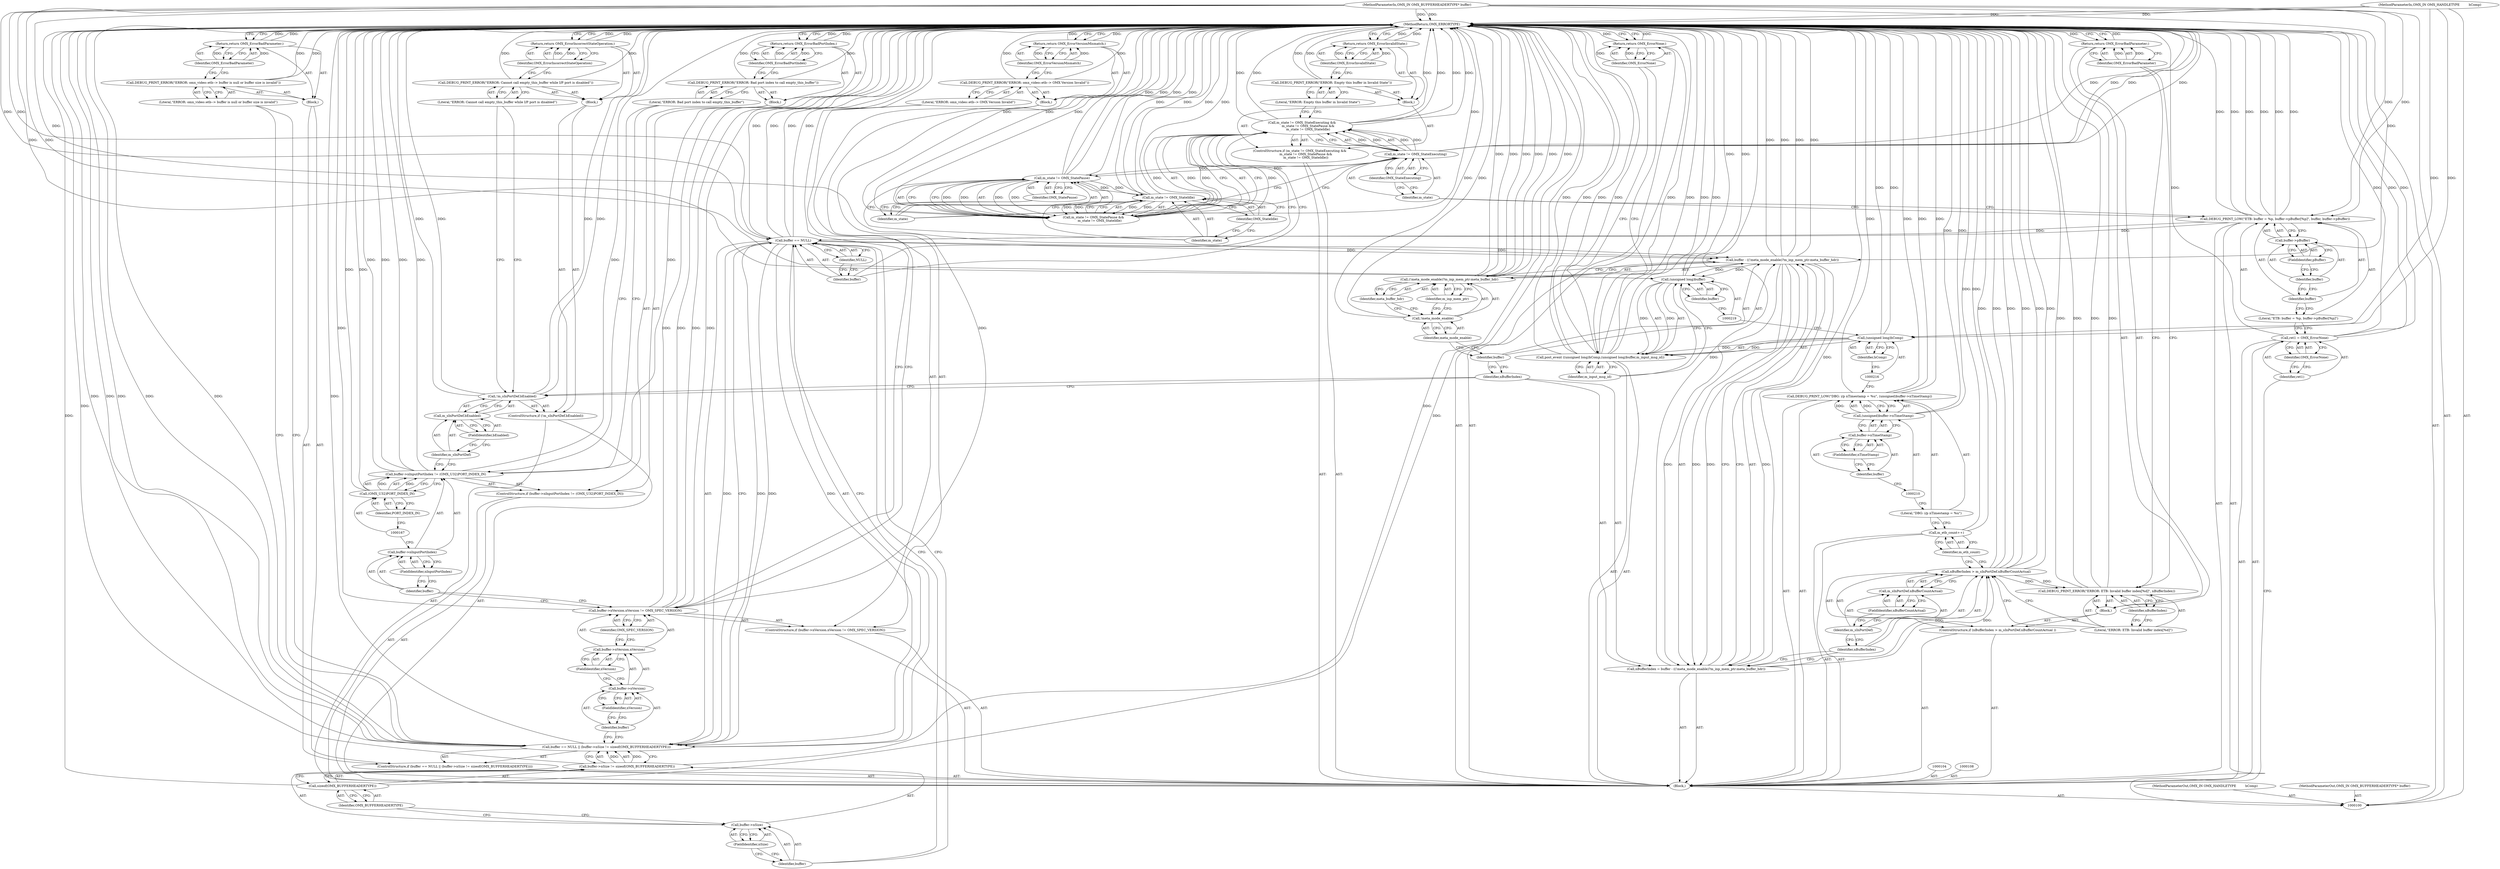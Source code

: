 digraph "0_Android_4ed06d14080d8667d5be14eed200e378cba78345" {
"1000224" [label="(MethodReturn,OMX_ERRORTYPE)"];
"1000101" [label="(MethodParameterIn,OMX_IN OMX_HANDLETYPE         hComp)"];
"1000317" [label="(MethodParameterOut,OMX_IN OMX_HANDLETYPE         hComp)"];
"1000120" [label="(Call,m_state != OMX_StatePause &&\n            m_state != OMX_StateIdle)"];
"1000121" [label="(Call,m_state != OMX_StatePause)"];
"1000122" [label="(Identifier,m_state)"];
"1000123" [label="(Identifier,OMX_StatePause)"];
"1000124" [label="(Call,m_state != OMX_StateIdle)"];
"1000125" [label="(Identifier,m_state)"];
"1000126" [label="(Identifier,OMX_StateIdle)"];
"1000127" [label="(Block,)"];
"1000129" [label="(Literal,\"ERROR: Empty this buffer in Invalid State\")"];
"1000128" [label="(Call,DEBUG_PRINT_ERROR(\"ERROR: Empty this buffer in Invalid State\"))"];
"1000131" [label="(Identifier,OMX_ErrorInvalidState)"];
"1000130" [label="(Return,return OMX_ErrorInvalidState;)"];
"1000132" [label="(ControlStructure,if (buffer == NULL || (buffer->nSize != sizeof(OMX_BUFFERHEADERTYPE))))"];
"1000136" [label="(Identifier,NULL)"];
"1000137" [label="(Call,buffer->nSize != sizeof(OMX_BUFFERHEADERTYPE))"];
"1000138" [label="(Call,buffer->nSize)"];
"1000139" [label="(Identifier,buffer)"];
"1000140" [label="(FieldIdentifier,nSize)"];
"1000141" [label="(Call,sizeof(OMX_BUFFERHEADERTYPE))"];
"1000142" [label="(Identifier,OMX_BUFFERHEADERTYPE)"];
"1000133" [label="(Call,buffer == NULL || (buffer->nSize != sizeof(OMX_BUFFERHEADERTYPE)))"];
"1000134" [label="(Call,buffer == NULL)"];
"1000135" [label="(Identifier,buffer)"];
"1000143" [label="(Block,)"];
"1000145" [label="(Literal,\"ERROR: omx_video::etb--> buffer is null or buffer size is invalid\")"];
"1000144" [label="(Call,DEBUG_PRINT_ERROR(\"ERROR: omx_video::etb--> buffer is null or buffer size is invalid\"))"];
"1000146" [label="(Return,return OMX_ErrorBadParameter;)"];
"1000147" [label="(Identifier,OMX_ErrorBadParameter)"];
"1000102" [label="(MethodParameterIn,OMX_IN OMX_BUFFERHEADERTYPE* buffer)"];
"1000318" [label="(MethodParameterOut,OMX_IN OMX_BUFFERHEADERTYPE* buffer)"];
"1000148" [label="(ControlStructure,if (buffer->nVersion.nVersion != OMX_SPEC_VERSION))"];
"1000153" [label="(FieldIdentifier,nVersion)"];
"1000154" [label="(FieldIdentifier,nVersion)"];
"1000155" [label="(Identifier,OMX_SPEC_VERSION)"];
"1000149" [label="(Call,buffer->nVersion.nVersion != OMX_SPEC_VERSION)"];
"1000150" [label="(Call,buffer->nVersion.nVersion)"];
"1000151" [label="(Call,buffer->nVersion)"];
"1000152" [label="(Identifier,buffer)"];
"1000156" [label="(Block,)"];
"1000158" [label="(Literal,\"ERROR: omx_video::etb--> OMX Version Invalid\")"];
"1000157" [label="(Call,DEBUG_PRINT_ERROR(\"ERROR: omx_video::etb--> OMX Version Invalid\"))"];
"1000159" [label="(Return,return OMX_ErrorVersionMismatch;)"];
"1000160" [label="(Identifier,OMX_ErrorVersionMismatch)"];
"1000161" [label="(ControlStructure,if (buffer->nInputPortIndex != (OMX_U32)PORT_INDEX_IN))"];
"1000165" [label="(FieldIdentifier,nInputPortIndex)"];
"1000166" [label="(Call,(OMX_U32)PORT_INDEX_IN)"];
"1000168" [label="(Identifier,PORT_INDEX_IN)"];
"1000162" [label="(Call,buffer->nInputPortIndex != (OMX_U32)PORT_INDEX_IN)"];
"1000163" [label="(Call,buffer->nInputPortIndex)"];
"1000164" [label="(Identifier,buffer)"];
"1000169" [label="(Block,)"];
"1000171" [label="(Literal,\"ERROR: Bad port index to call empty_this_buffer\")"];
"1000170" [label="(Call,DEBUG_PRINT_ERROR(\"ERROR: Bad port index to call empty_this_buffer\"))"];
"1000172" [label="(Return,return OMX_ErrorBadPortIndex;)"];
"1000173" [label="(Identifier,OMX_ErrorBadPortIndex)"];
"1000103" [label="(Block,)"];
"1000174" [label="(ControlStructure,if (!m_sInPortDef.bEnabled))"];
"1000178" [label="(FieldIdentifier,bEnabled)"];
"1000179" [label="(Block,)"];
"1000175" [label="(Call,!m_sInPortDef.bEnabled)"];
"1000176" [label="(Call,m_sInPortDef.bEnabled)"];
"1000177" [label="(Identifier,m_sInPortDef)"];
"1000181" [label="(Literal,\"ERROR: Cannot call empty_this_buffer while I/P port is disabled\")"];
"1000180" [label="(Call,DEBUG_PRINT_ERROR(\"ERROR: Cannot call empty_this_buffer while I/P port is disabled\"))"];
"1000182" [label="(Return,return OMX_ErrorIncorrectStateOperation;)"];
"1000183" [label="(Identifier,OMX_ErrorIncorrectStateOperation)"];
"1000186" [label="(Call,buffer - ((!meta_mode_enable)?m_inp_mem_ptr:meta_buffer_hdr))"];
"1000187" [label="(Identifier,buffer)"];
"1000188" [label="(Call,(!meta_mode_enable)?m_inp_mem_ptr:meta_buffer_hdr)"];
"1000189" [label="(Call,!meta_mode_enable)"];
"1000190" [label="(Identifier,meta_mode_enable)"];
"1000184" [label="(Call,nBufferIndex = buffer - ((!meta_mode_enable)?m_inp_mem_ptr:meta_buffer_hdr))"];
"1000185" [label="(Identifier,nBufferIndex)"];
"1000191" [label="(Identifier,m_inp_mem_ptr)"];
"1000192" [label="(Identifier,meta_buffer_hdr)"];
"1000193" [label="(ControlStructure,if (nBufferIndex > m_sInPortDef.nBufferCountActual ))"];
"1000196" [label="(Call,m_sInPortDef.nBufferCountActual)"];
"1000197" [label="(Identifier,m_sInPortDef)"];
"1000198" [label="(FieldIdentifier,nBufferCountActual)"];
"1000194" [label="(Call,nBufferIndex > m_sInPortDef.nBufferCountActual)"];
"1000195" [label="(Identifier,nBufferIndex)"];
"1000199" [label="(Block,)"];
"1000201" [label="(Literal,\"ERROR: ETB: Invalid buffer index[%d]\")"];
"1000202" [label="(Identifier,nBufferIndex)"];
"1000200" [label="(Call,DEBUG_PRINT_ERROR(\"ERROR: ETB: Invalid buffer index[%d]\", nBufferIndex))"];
"1000203" [label="(Return,return OMX_ErrorBadParameter;)"];
"1000204" [label="(Identifier,OMX_ErrorBadParameter)"];
"1000105" [label="(Call,ret1 = OMX_ErrorNone)"];
"1000106" [label="(Identifier,ret1)"];
"1000107" [label="(Identifier,OMX_ErrorNone)"];
"1000205" [label="(Call,m_etb_count++)"];
"1000206" [label="(Identifier,m_etb_count)"];
"1000208" [label="(Literal,\"DBG: i/p nTimestamp = %u\")"];
"1000207" [label="(Call,DEBUG_PRINT_LOW(\"DBG: i/p nTimestamp = %u\", (unsigned)buffer->nTimeStamp))"];
"1000209" [label="(Call,(unsigned)buffer->nTimeStamp)"];
"1000211" [label="(Call,buffer->nTimeStamp)"];
"1000212" [label="(Identifier,buffer)"];
"1000213" [label="(FieldIdentifier,nTimeStamp)"];
"1000215" [label="(Call,(unsigned long)hComp)"];
"1000217" [label="(Identifier,hComp)"];
"1000218" [label="(Call,(unsigned long)buffer)"];
"1000214" [label="(Call,post_event ((unsigned long)hComp,(unsigned long)buffer,m_input_msg_id))"];
"1000220" [label="(Identifier,buffer)"];
"1000221" [label="(Identifier,m_input_msg_id)"];
"1000222" [label="(Return,return OMX_ErrorNone;)"];
"1000223" [label="(Identifier,OMX_ErrorNone)"];
"1000110" [label="(Literal,\"ETB: buffer = %p, buffer->pBuffer[%p]\")"];
"1000109" [label="(Call,DEBUG_PRINT_LOW(\"ETB: buffer = %p, buffer->pBuffer[%p]\", buffer, buffer->pBuffer))"];
"1000111" [label="(Identifier,buffer)"];
"1000112" [label="(Call,buffer->pBuffer)"];
"1000113" [label="(Identifier,buffer)"];
"1000114" [label="(FieldIdentifier,pBuffer)"];
"1000119" [label="(Identifier,OMX_StateExecuting)"];
"1000115" [label="(ControlStructure,if (m_state != OMX_StateExecuting &&\n            m_state != OMX_StatePause &&\n            m_state != OMX_StateIdle))"];
"1000116" [label="(Call,m_state != OMX_StateExecuting &&\n            m_state != OMX_StatePause &&\n            m_state != OMX_StateIdle)"];
"1000117" [label="(Call,m_state != OMX_StateExecuting)"];
"1000118" [label="(Identifier,m_state)"];
"1000224" -> "1000100"  [label="AST: "];
"1000224" -> "1000130"  [label="CFG: "];
"1000224" -> "1000146"  [label="CFG: "];
"1000224" -> "1000159"  [label="CFG: "];
"1000224" -> "1000172"  [label="CFG: "];
"1000224" -> "1000182"  [label="CFG: "];
"1000224" -> "1000203"  [label="CFG: "];
"1000224" -> "1000222"  [label="CFG: "];
"1000146" -> "1000224"  [label="DDG: "];
"1000172" -> "1000224"  [label="DDG: "];
"1000207" -> "1000224"  [label="DDG: "];
"1000207" -> "1000224"  [label="DDG: "];
"1000105" -> "1000224"  [label="DDG: "];
"1000105" -> "1000224"  [label="DDG: "];
"1000189" -> "1000224"  [label="DDG: "];
"1000117" -> "1000224"  [label="DDG: "];
"1000117" -> "1000224"  [label="DDG: "];
"1000186" -> "1000224"  [label="DDG: "];
"1000186" -> "1000224"  [label="DDG: "];
"1000116" -> "1000224"  [label="DDG: "];
"1000116" -> "1000224"  [label="DDG: "];
"1000116" -> "1000224"  [label="DDG: "];
"1000166" -> "1000224"  [label="DDG: "];
"1000184" -> "1000224"  [label="DDG: "];
"1000124" -> "1000224"  [label="DDG: "];
"1000124" -> "1000224"  [label="DDG: "];
"1000141" -> "1000224"  [label="DDG: "];
"1000214" -> "1000224"  [label="DDG: "];
"1000214" -> "1000224"  [label="DDG: "];
"1000214" -> "1000224"  [label="DDG: "];
"1000214" -> "1000224"  [label="DDG: "];
"1000194" -> "1000224"  [label="DDG: "];
"1000194" -> "1000224"  [label="DDG: "];
"1000194" -> "1000224"  [label="DDG: "];
"1000200" -> "1000224"  [label="DDG: "];
"1000200" -> "1000224"  [label="DDG: "];
"1000157" -> "1000224"  [label="DDG: "];
"1000215" -> "1000224"  [label="DDG: "];
"1000188" -> "1000224"  [label="DDG: "];
"1000188" -> "1000224"  [label="DDG: "];
"1000188" -> "1000224"  [label="DDG: "];
"1000205" -> "1000224"  [label="DDG: "];
"1000121" -> "1000224"  [label="DDG: "];
"1000121" -> "1000224"  [label="DDG: "];
"1000162" -> "1000224"  [label="DDG: "];
"1000162" -> "1000224"  [label="DDG: "];
"1000162" -> "1000224"  [label="DDG: "];
"1000149" -> "1000224"  [label="DDG: "];
"1000149" -> "1000224"  [label="DDG: "];
"1000149" -> "1000224"  [label="DDG: "];
"1000144" -> "1000224"  [label="DDG: "];
"1000133" -> "1000224"  [label="DDG: "];
"1000133" -> "1000224"  [label="DDG: "];
"1000133" -> "1000224"  [label="DDG: "];
"1000120" -> "1000224"  [label="DDG: "];
"1000120" -> "1000224"  [label="DDG: "];
"1000180" -> "1000224"  [label="DDG: "];
"1000175" -> "1000224"  [label="DDG: "];
"1000175" -> "1000224"  [label="DDG: "];
"1000102" -> "1000224"  [label="DDG: "];
"1000109" -> "1000224"  [label="DDG: "];
"1000109" -> "1000224"  [label="DDG: "];
"1000109" -> "1000224"  [label="DDG: "];
"1000134" -> "1000224"  [label="DDG: "];
"1000134" -> "1000224"  [label="DDG: "];
"1000101" -> "1000224"  [label="DDG: "];
"1000209" -> "1000224"  [label="DDG: "];
"1000218" -> "1000224"  [label="DDG: "];
"1000170" -> "1000224"  [label="DDG: "];
"1000128" -> "1000224"  [label="DDG: "];
"1000137" -> "1000224"  [label="DDG: "];
"1000130" -> "1000224"  [label="DDG: "];
"1000203" -> "1000224"  [label="DDG: "];
"1000159" -> "1000224"  [label="DDG: "];
"1000182" -> "1000224"  [label="DDG: "];
"1000222" -> "1000224"  [label="DDG: "];
"1000101" -> "1000100"  [label="AST: "];
"1000101" -> "1000224"  [label="DDG: "];
"1000101" -> "1000215"  [label="DDG: "];
"1000317" -> "1000100"  [label="AST: "];
"1000120" -> "1000116"  [label="AST: "];
"1000120" -> "1000121"  [label="CFG: "];
"1000120" -> "1000124"  [label="CFG: "];
"1000121" -> "1000120"  [label="AST: "];
"1000124" -> "1000120"  [label="AST: "];
"1000116" -> "1000120"  [label="CFG: "];
"1000120" -> "1000224"  [label="DDG: "];
"1000120" -> "1000224"  [label="DDG: "];
"1000120" -> "1000116"  [label="DDG: "];
"1000120" -> "1000116"  [label="DDG: "];
"1000121" -> "1000120"  [label="DDG: "];
"1000121" -> "1000120"  [label="DDG: "];
"1000124" -> "1000120"  [label="DDG: "];
"1000124" -> "1000120"  [label="DDG: "];
"1000121" -> "1000120"  [label="AST: "];
"1000121" -> "1000123"  [label="CFG: "];
"1000122" -> "1000121"  [label="AST: "];
"1000123" -> "1000121"  [label="AST: "];
"1000125" -> "1000121"  [label="CFG: "];
"1000120" -> "1000121"  [label="CFG: "];
"1000121" -> "1000224"  [label="DDG: "];
"1000121" -> "1000224"  [label="DDG: "];
"1000121" -> "1000120"  [label="DDG: "];
"1000121" -> "1000120"  [label="DDG: "];
"1000117" -> "1000121"  [label="DDG: "];
"1000121" -> "1000124"  [label="DDG: "];
"1000122" -> "1000121"  [label="AST: "];
"1000122" -> "1000117"  [label="CFG: "];
"1000123" -> "1000122"  [label="CFG: "];
"1000123" -> "1000121"  [label="AST: "];
"1000123" -> "1000122"  [label="CFG: "];
"1000121" -> "1000123"  [label="CFG: "];
"1000124" -> "1000120"  [label="AST: "];
"1000124" -> "1000126"  [label="CFG: "];
"1000125" -> "1000124"  [label="AST: "];
"1000126" -> "1000124"  [label="AST: "];
"1000120" -> "1000124"  [label="CFG: "];
"1000124" -> "1000224"  [label="DDG: "];
"1000124" -> "1000224"  [label="DDG: "];
"1000124" -> "1000120"  [label="DDG: "];
"1000124" -> "1000120"  [label="DDG: "];
"1000121" -> "1000124"  [label="DDG: "];
"1000125" -> "1000124"  [label="AST: "];
"1000125" -> "1000121"  [label="CFG: "];
"1000126" -> "1000125"  [label="CFG: "];
"1000126" -> "1000124"  [label="AST: "];
"1000126" -> "1000125"  [label="CFG: "];
"1000124" -> "1000126"  [label="CFG: "];
"1000127" -> "1000115"  [label="AST: "];
"1000128" -> "1000127"  [label="AST: "];
"1000130" -> "1000127"  [label="AST: "];
"1000129" -> "1000128"  [label="AST: "];
"1000129" -> "1000116"  [label="CFG: "];
"1000128" -> "1000129"  [label="CFG: "];
"1000128" -> "1000127"  [label="AST: "];
"1000128" -> "1000129"  [label="CFG: "];
"1000129" -> "1000128"  [label="AST: "];
"1000131" -> "1000128"  [label="CFG: "];
"1000128" -> "1000224"  [label="DDG: "];
"1000131" -> "1000130"  [label="AST: "];
"1000131" -> "1000128"  [label="CFG: "];
"1000130" -> "1000131"  [label="CFG: "];
"1000131" -> "1000130"  [label="DDG: "];
"1000130" -> "1000127"  [label="AST: "];
"1000130" -> "1000131"  [label="CFG: "];
"1000131" -> "1000130"  [label="AST: "];
"1000224" -> "1000130"  [label="CFG: "];
"1000130" -> "1000224"  [label="DDG: "];
"1000131" -> "1000130"  [label="DDG: "];
"1000132" -> "1000103"  [label="AST: "];
"1000133" -> "1000132"  [label="AST: "];
"1000143" -> "1000132"  [label="AST: "];
"1000136" -> "1000134"  [label="AST: "];
"1000136" -> "1000135"  [label="CFG: "];
"1000134" -> "1000136"  [label="CFG: "];
"1000137" -> "1000133"  [label="AST: "];
"1000137" -> "1000141"  [label="CFG: "];
"1000138" -> "1000137"  [label="AST: "];
"1000141" -> "1000137"  [label="AST: "];
"1000133" -> "1000137"  [label="CFG: "];
"1000137" -> "1000224"  [label="DDG: "];
"1000137" -> "1000133"  [label="DDG: "];
"1000138" -> "1000137"  [label="AST: "];
"1000138" -> "1000140"  [label="CFG: "];
"1000139" -> "1000138"  [label="AST: "];
"1000140" -> "1000138"  [label="AST: "];
"1000142" -> "1000138"  [label="CFG: "];
"1000139" -> "1000138"  [label="AST: "];
"1000139" -> "1000134"  [label="CFG: "];
"1000140" -> "1000139"  [label="CFG: "];
"1000140" -> "1000138"  [label="AST: "];
"1000140" -> "1000139"  [label="CFG: "];
"1000138" -> "1000140"  [label="CFG: "];
"1000141" -> "1000137"  [label="AST: "];
"1000141" -> "1000142"  [label="CFG: "];
"1000142" -> "1000141"  [label="AST: "];
"1000137" -> "1000141"  [label="CFG: "];
"1000141" -> "1000224"  [label="DDG: "];
"1000142" -> "1000141"  [label="AST: "];
"1000142" -> "1000138"  [label="CFG: "];
"1000141" -> "1000142"  [label="CFG: "];
"1000133" -> "1000132"  [label="AST: "];
"1000133" -> "1000134"  [label="CFG: "];
"1000133" -> "1000137"  [label="CFG: "];
"1000134" -> "1000133"  [label="AST: "];
"1000137" -> "1000133"  [label="AST: "];
"1000145" -> "1000133"  [label="CFG: "];
"1000152" -> "1000133"  [label="CFG: "];
"1000133" -> "1000224"  [label="DDG: "];
"1000133" -> "1000224"  [label="DDG: "];
"1000133" -> "1000224"  [label="DDG: "];
"1000134" -> "1000133"  [label="DDG: "];
"1000134" -> "1000133"  [label="DDG: "];
"1000137" -> "1000133"  [label="DDG: "];
"1000134" -> "1000133"  [label="AST: "];
"1000134" -> "1000136"  [label="CFG: "];
"1000135" -> "1000134"  [label="AST: "];
"1000136" -> "1000134"  [label="AST: "];
"1000139" -> "1000134"  [label="CFG: "];
"1000133" -> "1000134"  [label="CFG: "];
"1000134" -> "1000224"  [label="DDG: "];
"1000134" -> "1000224"  [label="DDG: "];
"1000134" -> "1000133"  [label="DDG: "];
"1000134" -> "1000133"  [label="DDG: "];
"1000109" -> "1000134"  [label="DDG: "];
"1000102" -> "1000134"  [label="DDG: "];
"1000134" -> "1000186"  [label="DDG: "];
"1000135" -> "1000134"  [label="AST: "];
"1000135" -> "1000116"  [label="CFG: "];
"1000136" -> "1000135"  [label="CFG: "];
"1000143" -> "1000132"  [label="AST: "];
"1000144" -> "1000143"  [label="AST: "];
"1000146" -> "1000143"  [label="AST: "];
"1000145" -> "1000144"  [label="AST: "];
"1000145" -> "1000133"  [label="CFG: "];
"1000144" -> "1000145"  [label="CFG: "];
"1000144" -> "1000143"  [label="AST: "];
"1000144" -> "1000145"  [label="CFG: "];
"1000145" -> "1000144"  [label="AST: "];
"1000147" -> "1000144"  [label="CFG: "];
"1000144" -> "1000224"  [label="DDG: "];
"1000146" -> "1000143"  [label="AST: "];
"1000146" -> "1000147"  [label="CFG: "];
"1000147" -> "1000146"  [label="AST: "];
"1000224" -> "1000146"  [label="CFG: "];
"1000146" -> "1000224"  [label="DDG: "];
"1000147" -> "1000146"  [label="DDG: "];
"1000147" -> "1000146"  [label="AST: "];
"1000147" -> "1000144"  [label="CFG: "];
"1000146" -> "1000147"  [label="CFG: "];
"1000147" -> "1000146"  [label="DDG: "];
"1000102" -> "1000100"  [label="AST: "];
"1000102" -> "1000224"  [label="DDG: "];
"1000102" -> "1000109"  [label="DDG: "];
"1000102" -> "1000134"  [label="DDG: "];
"1000102" -> "1000186"  [label="DDG: "];
"1000102" -> "1000218"  [label="DDG: "];
"1000318" -> "1000100"  [label="AST: "];
"1000148" -> "1000103"  [label="AST: "];
"1000149" -> "1000148"  [label="AST: "];
"1000156" -> "1000148"  [label="AST: "];
"1000153" -> "1000151"  [label="AST: "];
"1000153" -> "1000152"  [label="CFG: "];
"1000151" -> "1000153"  [label="CFG: "];
"1000154" -> "1000150"  [label="AST: "];
"1000154" -> "1000151"  [label="CFG: "];
"1000150" -> "1000154"  [label="CFG: "];
"1000155" -> "1000149"  [label="AST: "];
"1000155" -> "1000150"  [label="CFG: "];
"1000149" -> "1000155"  [label="CFG: "];
"1000149" -> "1000148"  [label="AST: "];
"1000149" -> "1000155"  [label="CFG: "];
"1000150" -> "1000149"  [label="AST: "];
"1000155" -> "1000149"  [label="AST: "];
"1000158" -> "1000149"  [label="CFG: "];
"1000164" -> "1000149"  [label="CFG: "];
"1000149" -> "1000224"  [label="DDG: "];
"1000149" -> "1000224"  [label="DDG: "];
"1000149" -> "1000224"  [label="DDG: "];
"1000150" -> "1000149"  [label="AST: "];
"1000150" -> "1000154"  [label="CFG: "];
"1000151" -> "1000150"  [label="AST: "];
"1000154" -> "1000150"  [label="AST: "];
"1000155" -> "1000150"  [label="CFG: "];
"1000151" -> "1000150"  [label="AST: "];
"1000151" -> "1000153"  [label="CFG: "];
"1000152" -> "1000151"  [label="AST: "];
"1000153" -> "1000151"  [label="AST: "];
"1000154" -> "1000151"  [label="CFG: "];
"1000152" -> "1000151"  [label="AST: "];
"1000152" -> "1000133"  [label="CFG: "];
"1000153" -> "1000152"  [label="CFG: "];
"1000156" -> "1000148"  [label="AST: "];
"1000157" -> "1000156"  [label="AST: "];
"1000159" -> "1000156"  [label="AST: "];
"1000158" -> "1000157"  [label="AST: "];
"1000158" -> "1000149"  [label="CFG: "];
"1000157" -> "1000158"  [label="CFG: "];
"1000157" -> "1000156"  [label="AST: "];
"1000157" -> "1000158"  [label="CFG: "];
"1000158" -> "1000157"  [label="AST: "];
"1000160" -> "1000157"  [label="CFG: "];
"1000157" -> "1000224"  [label="DDG: "];
"1000159" -> "1000156"  [label="AST: "];
"1000159" -> "1000160"  [label="CFG: "];
"1000160" -> "1000159"  [label="AST: "];
"1000224" -> "1000159"  [label="CFG: "];
"1000159" -> "1000224"  [label="DDG: "];
"1000160" -> "1000159"  [label="DDG: "];
"1000160" -> "1000159"  [label="AST: "];
"1000160" -> "1000157"  [label="CFG: "];
"1000159" -> "1000160"  [label="CFG: "];
"1000160" -> "1000159"  [label="DDG: "];
"1000161" -> "1000103"  [label="AST: "];
"1000162" -> "1000161"  [label="AST: "];
"1000169" -> "1000161"  [label="AST: "];
"1000165" -> "1000163"  [label="AST: "];
"1000165" -> "1000164"  [label="CFG: "];
"1000163" -> "1000165"  [label="CFG: "];
"1000166" -> "1000162"  [label="AST: "];
"1000166" -> "1000168"  [label="CFG: "];
"1000167" -> "1000166"  [label="AST: "];
"1000168" -> "1000166"  [label="AST: "];
"1000162" -> "1000166"  [label="CFG: "];
"1000166" -> "1000224"  [label="DDG: "];
"1000166" -> "1000162"  [label="DDG: "];
"1000168" -> "1000166"  [label="AST: "];
"1000168" -> "1000167"  [label="CFG: "];
"1000166" -> "1000168"  [label="CFG: "];
"1000162" -> "1000161"  [label="AST: "];
"1000162" -> "1000166"  [label="CFG: "];
"1000163" -> "1000162"  [label="AST: "];
"1000166" -> "1000162"  [label="AST: "];
"1000171" -> "1000162"  [label="CFG: "];
"1000177" -> "1000162"  [label="CFG: "];
"1000162" -> "1000224"  [label="DDG: "];
"1000162" -> "1000224"  [label="DDG: "];
"1000162" -> "1000224"  [label="DDG: "];
"1000166" -> "1000162"  [label="DDG: "];
"1000163" -> "1000162"  [label="AST: "];
"1000163" -> "1000165"  [label="CFG: "];
"1000164" -> "1000163"  [label="AST: "];
"1000165" -> "1000163"  [label="AST: "];
"1000167" -> "1000163"  [label="CFG: "];
"1000164" -> "1000163"  [label="AST: "];
"1000164" -> "1000149"  [label="CFG: "];
"1000165" -> "1000164"  [label="CFG: "];
"1000169" -> "1000161"  [label="AST: "];
"1000170" -> "1000169"  [label="AST: "];
"1000172" -> "1000169"  [label="AST: "];
"1000171" -> "1000170"  [label="AST: "];
"1000171" -> "1000162"  [label="CFG: "];
"1000170" -> "1000171"  [label="CFG: "];
"1000170" -> "1000169"  [label="AST: "];
"1000170" -> "1000171"  [label="CFG: "];
"1000171" -> "1000170"  [label="AST: "];
"1000173" -> "1000170"  [label="CFG: "];
"1000170" -> "1000224"  [label="DDG: "];
"1000172" -> "1000169"  [label="AST: "];
"1000172" -> "1000173"  [label="CFG: "];
"1000173" -> "1000172"  [label="AST: "];
"1000224" -> "1000172"  [label="CFG: "];
"1000172" -> "1000224"  [label="DDG: "];
"1000173" -> "1000172"  [label="DDG: "];
"1000173" -> "1000172"  [label="AST: "];
"1000173" -> "1000170"  [label="CFG: "];
"1000172" -> "1000173"  [label="CFG: "];
"1000173" -> "1000172"  [label="DDG: "];
"1000103" -> "1000100"  [label="AST: "];
"1000104" -> "1000103"  [label="AST: "];
"1000105" -> "1000103"  [label="AST: "];
"1000108" -> "1000103"  [label="AST: "];
"1000109" -> "1000103"  [label="AST: "];
"1000115" -> "1000103"  [label="AST: "];
"1000132" -> "1000103"  [label="AST: "];
"1000148" -> "1000103"  [label="AST: "];
"1000161" -> "1000103"  [label="AST: "];
"1000174" -> "1000103"  [label="AST: "];
"1000184" -> "1000103"  [label="AST: "];
"1000193" -> "1000103"  [label="AST: "];
"1000205" -> "1000103"  [label="AST: "];
"1000207" -> "1000103"  [label="AST: "];
"1000214" -> "1000103"  [label="AST: "];
"1000222" -> "1000103"  [label="AST: "];
"1000174" -> "1000103"  [label="AST: "];
"1000175" -> "1000174"  [label="AST: "];
"1000179" -> "1000174"  [label="AST: "];
"1000178" -> "1000176"  [label="AST: "];
"1000178" -> "1000177"  [label="CFG: "];
"1000176" -> "1000178"  [label="CFG: "];
"1000179" -> "1000174"  [label="AST: "];
"1000180" -> "1000179"  [label="AST: "];
"1000182" -> "1000179"  [label="AST: "];
"1000175" -> "1000174"  [label="AST: "];
"1000175" -> "1000176"  [label="CFG: "];
"1000176" -> "1000175"  [label="AST: "];
"1000181" -> "1000175"  [label="CFG: "];
"1000185" -> "1000175"  [label="CFG: "];
"1000175" -> "1000224"  [label="DDG: "];
"1000175" -> "1000224"  [label="DDG: "];
"1000176" -> "1000175"  [label="AST: "];
"1000176" -> "1000178"  [label="CFG: "];
"1000177" -> "1000176"  [label="AST: "];
"1000178" -> "1000176"  [label="AST: "];
"1000175" -> "1000176"  [label="CFG: "];
"1000177" -> "1000176"  [label="AST: "];
"1000177" -> "1000162"  [label="CFG: "];
"1000178" -> "1000177"  [label="CFG: "];
"1000181" -> "1000180"  [label="AST: "];
"1000181" -> "1000175"  [label="CFG: "];
"1000180" -> "1000181"  [label="CFG: "];
"1000180" -> "1000179"  [label="AST: "];
"1000180" -> "1000181"  [label="CFG: "];
"1000181" -> "1000180"  [label="AST: "];
"1000183" -> "1000180"  [label="CFG: "];
"1000180" -> "1000224"  [label="DDG: "];
"1000182" -> "1000179"  [label="AST: "];
"1000182" -> "1000183"  [label="CFG: "];
"1000183" -> "1000182"  [label="AST: "];
"1000224" -> "1000182"  [label="CFG: "];
"1000182" -> "1000224"  [label="DDG: "];
"1000183" -> "1000182"  [label="DDG: "];
"1000183" -> "1000182"  [label="AST: "];
"1000183" -> "1000180"  [label="CFG: "];
"1000182" -> "1000183"  [label="CFG: "];
"1000183" -> "1000182"  [label="DDG: "];
"1000186" -> "1000184"  [label="AST: "];
"1000186" -> "1000188"  [label="CFG: "];
"1000187" -> "1000186"  [label="AST: "];
"1000188" -> "1000186"  [label="AST: "];
"1000184" -> "1000186"  [label="CFG: "];
"1000186" -> "1000224"  [label="DDG: "];
"1000186" -> "1000224"  [label="DDG: "];
"1000186" -> "1000184"  [label="DDG: "];
"1000186" -> "1000184"  [label="DDG: "];
"1000134" -> "1000186"  [label="DDG: "];
"1000102" -> "1000186"  [label="DDG: "];
"1000186" -> "1000218"  [label="DDG: "];
"1000187" -> "1000186"  [label="AST: "];
"1000187" -> "1000185"  [label="CFG: "];
"1000190" -> "1000187"  [label="CFG: "];
"1000188" -> "1000186"  [label="AST: "];
"1000188" -> "1000191"  [label="CFG: "];
"1000188" -> "1000192"  [label="CFG: "];
"1000189" -> "1000188"  [label="AST: "];
"1000191" -> "1000188"  [label="AST: "];
"1000192" -> "1000188"  [label="AST: "];
"1000186" -> "1000188"  [label="CFG: "];
"1000188" -> "1000224"  [label="DDG: "];
"1000188" -> "1000224"  [label="DDG: "];
"1000188" -> "1000224"  [label="DDG: "];
"1000189" -> "1000188"  [label="AST: "];
"1000189" -> "1000190"  [label="CFG: "];
"1000190" -> "1000189"  [label="AST: "];
"1000191" -> "1000189"  [label="CFG: "];
"1000192" -> "1000189"  [label="CFG: "];
"1000189" -> "1000224"  [label="DDG: "];
"1000190" -> "1000189"  [label="AST: "];
"1000190" -> "1000187"  [label="CFG: "];
"1000189" -> "1000190"  [label="CFG: "];
"1000184" -> "1000103"  [label="AST: "];
"1000184" -> "1000186"  [label="CFG: "];
"1000185" -> "1000184"  [label="AST: "];
"1000186" -> "1000184"  [label="AST: "];
"1000195" -> "1000184"  [label="CFG: "];
"1000184" -> "1000224"  [label="DDG: "];
"1000186" -> "1000184"  [label="DDG: "];
"1000186" -> "1000184"  [label="DDG: "];
"1000184" -> "1000194"  [label="DDG: "];
"1000185" -> "1000184"  [label="AST: "];
"1000185" -> "1000175"  [label="CFG: "];
"1000187" -> "1000185"  [label="CFG: "];
"1000191" -> "1000188"  [label="AST: "];
"1000191" -> "1000189"  [label="CFG: "];
"1000188" -> "1000191"  [label="CFG: "];
"1000192" -> "1000188"  [label="AST: "];
"1000192" -> "1000189"  [label="CFG: "];
"1000188" -> "1000192"  [label="CFG: "];
"1000193" -> "1000103"  [label="AST: "];
"1000194" -> "1000193"  [label="AST: "];
"1000199" -> "1000193"  [label="AST: "];
"1000196" -> "1000194"  [label="AST: "];
"1000196" -> "1000198"  [label="CFG: "];
"1000197" -> "1000196"  [label="AST: "];
"1000198" -> "1000196"  [label="AST: "];
"1000194" -> "1000196"  [label="CFG: "];
"1000197" -> "1000196"  [label="AST: "];
"1000197" -> "1000195"  [label="CFG: "];
"1000198" -> "1000197"  [label="CFG: "];
"1000198" -> "1000196"  [label="AST: "];
"1000198" -> "1000197"  [label="CFG: "];
"1000196" -> "1000198"  [label="CFG: "];
"1000194" -> "1000193"  [label="AST: "];
"1000194" -> "1000196"  [label="CFG: "];
"1000195" -> "1000194"  [label="AST: "];
"1000196" -> "1000194"  [label="AST: "];
"1000201" -> "1000194"  [label="CFG: "];
"1000206" -> "1000194"  [label="CFG: "];
"1000194" -> "1000224"  [label="DDG: "];
"1000194" -> "1000224"  [label="DDG: "];
"1000194" -> "1000224"  [label="DDG: "];
"1000184" -> "1000194"  [label="DDG: "];
"1000194" -> "1000200"  [label="DDG: "];
"1000195" -> "1000194"  [label="AST: "];
"1000195" -> "1000184"  [label="CFG: "];
"1000197" -> "1000195"  [label="CFG: "];
"1000199" -> "1000193"  [label="AST: "];
"1000200" -> "1000199"  [label="AST: "];
"1000203" -> "1000199"  [label="AST: "];
"1000201" -> "1000200"  [label="AST: "];
"1000201" -> "1000194"  [label="CFG: "];
"1000202" -> "1000201"  [label="CFG: "];
"1000202" -> "1000200"  [label="AST: "];
"1000202" -> "1000201"  [label="CFG: "];
"1000200" -> "1000202"  [label="CFG: "];
"1000200" -> "1000199"  [label="AST: "];
"1000200" -> "1000202"  [label="CFG: "];
"1000201" -> "1000200"  [label="AST: "];
"1000202" -> "1000200"  [label="AST: "];
"1000204" -> "1000200"  [label="CFG: "];
"1000200" -> "1000224"  [label="DDG: "];
"1000200" -> "1000224"  [label="DDG: "];
"1000194" -> "1000200"  [label="DDG: "];
"1000203" -> "1000199"  [label="AST: "];
"1000203" -> "1000204"  [label="CFG: "];
"1000204" -> "1000203"  [label="AST: "];
"1000224" -> "1000203"  [label="CFG: "];
"1000203" -> "1000224"  [label="DDG: "];
"1000204" -> "1000203"  [label="DDG: "];
"1000204" -> "1000203"  [label="AST: "];
"1000204" -> "1000200"  [label="CFG: "];
"1000203" -> "1000204"  [label="CFG: "];
"1000204" -> "1000203"  [label="DDG: "];
"1000105" -> "1000103"  [label="AST: "];
"1000105" -> "1000107"  [label="CFG: "];
"1000106" -> "1000105"  [label="AST: "];
"1000107" -> "1000105"  [label="AST: "];
"1000110" -> "1000105"  [label="CFG: "];
"1000105" -> "1000224"  [label="DDG: "];
"1000105" -> "1000224"  [label="DDG: "];
"1000106" -> "1000105"  [label="AST: "];
"1000106" -> "1000100"  [label="CFG: "];
"1000107" -> "1000106"  [label="CFG: "];
"1000107" -> "1000105"  [label="AST: "];
"1000107" -> "1000106"  [label="CFG: "];
"1000105" -> "1000107"  [label="CFG: "];
"1000205" -> "1000103"  [label="AST: "];
"1000205" -> "1000206"  [label="CFG: "];
"1000206" -> "1000205"  [label="AST: "];
"1000208" -> "1000205"  [label="CFG: "];
"1000205" -> "1000224"  [label="DDG: "];
"1000206" -> "1000205"  [label="AST: "];
"1000206" -> "1000194"  [label="CFG: "];
"1000205" -> "1000206"  [label="CFG: "];
"1000208" -> "1000207"  [label="AST: "];
"1000208" -> "1000205"  [label="CFG: "];
"1000210" -> "1000208"  [label="CFG: "];
"1000207" -> "1000103"  [label="AST: "];
"1000207" -> "1000209"  [label="CFG: "];
"1000208" -> "1000207"  [label="AST: "];
"1000209" -> "1000207"  [label="AST: "];
"1000216" -> "1000207"  [label="CFG: "];
"1000207" -> "1000224"  [label="DDG: "];
"1000207" -> "1000224"  [label="DDG: "];
"1000209" -> "1000207"  [label="DDG: "];
"1000209" -> "1000207"  [label="AST: "];
"1000209" -> "1000211"  [label="CFG: "];
"1000210" -> "1000209"  [label="AST: "];
"1000211" -> "1000209"  [label="AST: "];
"1000207" -> "1000209"  [label="CFG: "];
"1000209" -> "1000224"  [label="DDG: "];
"1000209" -> "1000207"  [label="DDG: "];
"1000211" -> "1000209"  [label="AST: "];
"1000211" -> "1000213"  [label="CFG: "];
"1000212" -> "1000211"  [label="AST: "];
"1000213" -> "1000211"  [label="AST: "];
"1000209" -> "1000211"  [label="CFG: "];
"1000212" -> "1000211"  [label="AST: "];
"1000212" -> "1000210"  [label="CFG: "];
"1000213" -> "1000212"  [label="CFG: "];
"1000213" -> "1000211"  [label="AST: "];
"1000213" -> "1000212"  [label="CFG: "];
"1000211" -> "1000213"  [label="CFG: "];
"1000215" -> "1000214"  [label="AST: "];
"1000215" -> "1000217"  [label="CFG: "];
"1000216" -> "1000215"  [label="AST: "];
"1000217" -> "1000215"  [label="AST: "];
"1000219" -> "1000215"  [label="CFG: "];
"1000215" -> "1000224"  [label="DDG: "];
"1000215" -> "1000214"  [label="DDG: "];
"1000101" -> "1000215"  [label="DDG: "];
"1000217" -> "1000215"  [label="AST: "];
"1000217" -> "1000216"  [label="CFG: "];
"1000215" -> "1000217"  [label="CFG: "];
"1000218" -> "1000214"  [label="AST: "];
"1000218" -> "1000220"  [label="CFG: "];
"1000219" -> "1000218"  [label="AST: "];
"1000220" -> "1000218"  [label="AST: "];
"1000221" -> "1000218"  [label="CFG: "];
"1000218" -> "1000224"  [label="DDG: "];
"1000218" -> "1000214"  [label="DDG: "];
"1000186" -> "1000218"  [label="DDG: "];
"1000102" -> "1000218"  [label="DDG: "];
"1000214" -> "1000103"  [label="AST: "];
"1000214" -> "1000221"  [label="CFG: "];
"1000215" -> "1000214"  [label="AST: "];
"1000218" -> "1000214"  [label="AST: "];
"1000221" -> "1000214"  [label="AST: "];
"1000223" -> "1000214"  [label="CFG: "];
"1000214" -> "1000224"  [label="DDG: "];
"1000214" -> "1000224"  [label="DDG: "];
"1000214" -> "1000224"  [label="DDG: "];
"1000214" -> "1000224"  [label="DDG: "];
"1000215" -> "1000214"  [label="DDG: "];
"1000218" -> "1000214"  [label="DDG: "];
"1000220" -> "1000218"  [label="AST: "];
"1000220" -> "1000219"  [label="CFG: "];
"1000218" -> "1000220"  [label="CFG: "];
"1000221" -> "1000214"  [label="AST: "];
"1000221" -> "1000218"  [label="CFG: "];
"1000214" -> "1000221"  [label="CFG: "];
"1000222" -> "1000103"  [label="AST: "];
"1000222" -> "1000223"  [label="CFG: "];
"1000223" -> "1000222"  [label="AST: "];
"1000224" -> "1000222"  [label="CFG: "];
"1000222" -> "1000224"  [label="DDG: "];
"1000223" -> "1000222"  [label="DDG: "];
"1000223" -> "1000222"  [label="AST: "];
"1000223" -> "1000214"  [label="CFG: "];
"1000222" -> "1000223"  [label="CFG: "];
"1000223" -> "1000222"  [label="DDG: "];
"1000110" -> "1000109"  [label="AST: "];
"1000110" -> "1000105"  [label="CFG: "];
"1000111" -> "1000110"  [label="CFG: "];
"1000109" -> "1000103"  [label="AST: "];
"1000109" -> "1000112"  [label="CFG: "];
"1000110" -> "1000109"  [label="AST: "];
"1000111" -> "1000109"  [label="AST: "];
"1000112" -> "1000109"  [label="AST: "];
"1000118" -> "1000109"  [label="CFG: "];
"1000109" -> "1000224"  [label="DDG: "];
"1000109" -> "1000224"  [label="DDG: "];
"1000109" -> "1000224"  [label="DDG: "];
"1000102" -> "1000109"  [label="DDG: "];
"1000109" -> "1000134"  [label="DDG: "];
"1000111" -> "1000109"  [label="AST: "];
"1000111" -> "1000110"  [label="CFG: "];
"1000113" -> "1000111"  [label="CFG: "];
"1000112" -> "1000109"  [label="AST: "];
"1000112" -> "1000114"  [label="CFG: "];
"1000113" -> "1000112"  [label="AST: "];
"1000114" -> "1000112"  [label="AST: "];
"1000109" -> "1000112"  [label="CFG: "];
"1000113" -> "1000112"  [label="AST: "];
"1000113" -> "1000111"  [label="CFG: "];
"1000114" -> "1000113"  [label="CFG: "];
"1000114" -> "1000112"  [label="AST: "];
"1000114" -> "1000113"  [label="CFG: "];
"1000112" -> "1000114"  [label="CFG: "];
"1000119" -> "1000117"  [label="AST: "];
"1000119" -> "1000118"  [label="CFG: "];
"1000117" -> "1000119"  [label="CFG: "];
"1000115" -> "1000103"  [label="AST: "];
"1000116" -> "1000115"  [label="AST: "];
"1000127" -> "1000115"  [label="AST: "];
"1000116" -> "1000115"  [label="AST: "];
"1000116" -> "1000117"  [label="CFG: "];
"1000116" -> "1000120"  [label="CFG: "];
"1000117" -> "1000116"  [label="AST: "];
"1000120" -> "1000116"  [label="AST: "];
"1000129" -> "1000116"  [label="CFG: "];
"1000135" -> "1000116"  [label="CFG: "];
"1000116" -> "1000224"  [label="DDG: "];
"1000116" -> "1000224"  [label="DDG: "];
"1000116" -> "1000224"  [label="DDG: "];
"1000117" -> "1000116"  [label="DDG: "];
"1000117" -> "1000116"  [label="DDG: "];
"1000120" -> "1000116"  [label="DDG: "];
"1000120" -> "1000116"  [label="DDG: "];
"1000117" -> "1000116"  [label="AST: "];
"1000117" -> "1000119"  [label="CFG: "];
"1000118" -> "1000117"  [label="AST: "];
"1000119" -> "1000117"  [label="AST: "];
"1000122" -> "1000117"  [label="CFG: "];
"1000116" -> "1000117"  [label="CFG: "];
"1000117" -> "1000224"  [label="DDG: "];
"1000117" -> "1000224"  [label="DDG: "];
"1000117" -> "1000116"  [label="DDG: "];
"1000117" -> "1000116"  [label="DDG: "];
"1000117" -> "1000121"  [label="DDG: "];
"1000118" -> "1000117"  [label="AST: "];
"1000118" -> "1000109"  [label="CFG: "];
"1000119" -> "1000118"  [label="CFG: "];
}
